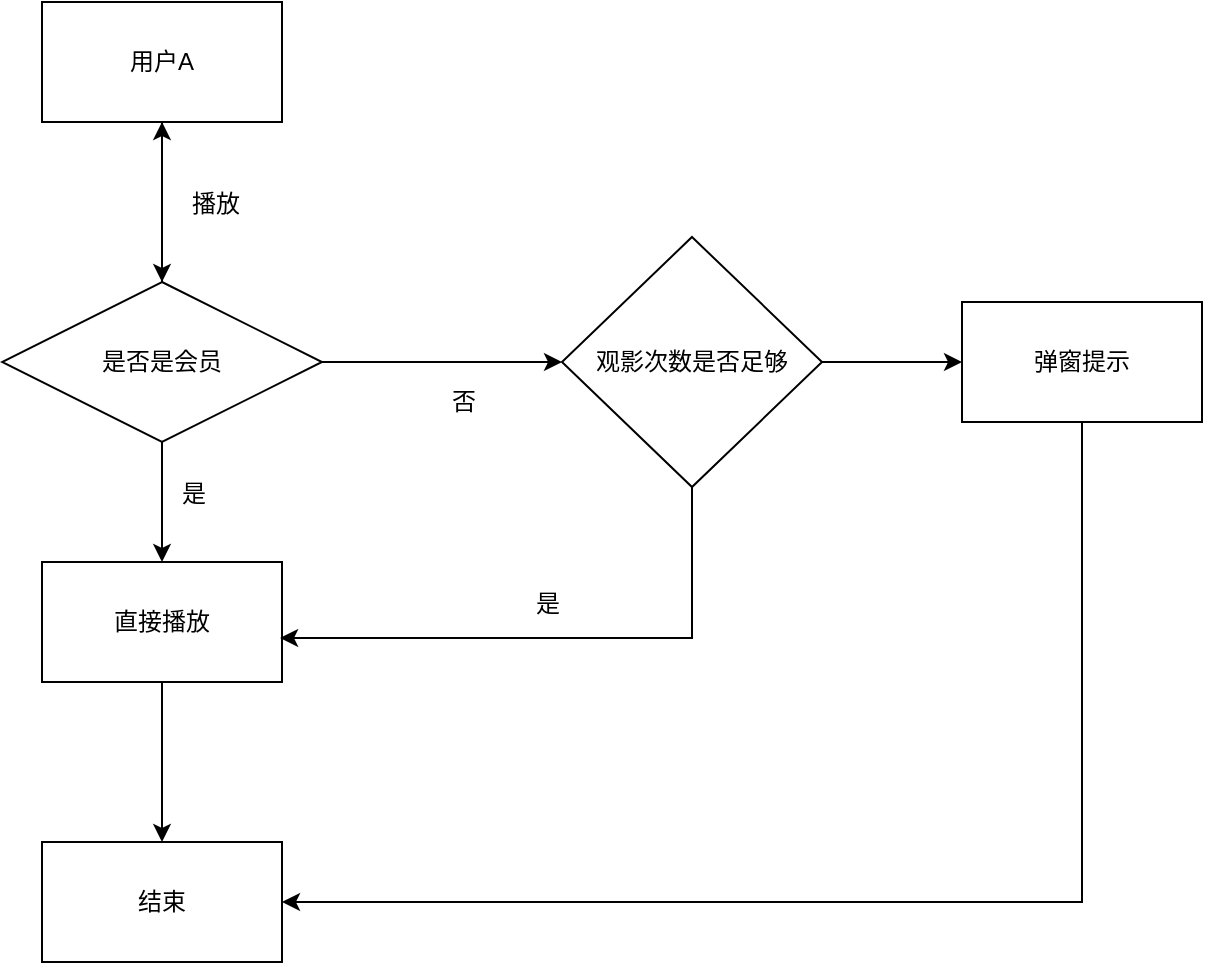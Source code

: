 <mxfile version="10.8.0" type="github"><diagram name="Page-1" id="c7488fd3-1785-93aa-aadb-54a6760d102a"><mxGraphModel dx="1000" dy="593" grid="1" gridSize="10" guides="1" tooltips="1" connect="1" arrows="1" fold="1" page="1" pageScale="1" pageWidth="1100" pageHeight="850" background="#ffffff" math="0" shadow="0"><root><mxCell id="0"/><mxCell id="1" parent="0"/><mxCell id="6GlMFwuCIcTMJLhDePXr-27" style="edgeStyle=orthogonalEdgeStyle;rounded=0;orthogonalLoop=1;jettySize=auto;html=1;" edge="1" parent="1" source="6GlMFwuCIcTMJLhDePXr-25"><mxGeometry relative="1" as="geometry"><mxPoint x="420" y="190" as="targetPoint"/></mxGeometry></mxCell><mxCell id="6GlMFwuCIcTMJLhDePXr-25" value="用户A" style="rounded=0;whiteSpace=wrap;html=1;" vertex="1" parent="1"><mxGeometry x="360" y="50" width="120" height="60" as="geometry"/></mxCell><mxCell id="6GlMFwuCIcTMJLhDePXr-40" value="" style="edgeStyle=orthogonalEdgeStyle;rounded=0;orthogonalLoop=1;jettySize=auto;html=1;" edge="1" parent="1" source="6GlMFwuCIcTMJLhDePXr-39" target="6GlMFwuCIcTMJLhDePXr-25"><mxGeometry relative="1" as="geometry"/></mxCell><mxCell id="6GlMFwuCIcTMJLhDePXr-45" style="edgeStyle=orthogonalEdgeStyle;rounded=0;orthogonalLoop=1;jettySize=auto;html=1;exitX=0.5;exitY=1;exitDx=0;exitDy=0;" edge="1" parent="1" source="6GlMFwuCIcTMJLhDePXr-39" target="6GlMFwuCIcTMJLhDePXr-43"><mxGeometry relative="1" as="geometry"/></mxCell><mxCell id="6GlMFwuCIcTMJLhDePXr-47" style="edgeStyle=orthogonalEdgeStyle;rounded=0;orthogonalLoop=1;jettySize=auto;html=1;exitX=1;exitY=0.5;exitDx=0;exitDy=0;entryX=0;entryY=0.5;entryDx=0;entryDy=0;" edge="1" parent="1" source="6GlMFwuCIcTMJLhDePXr-39"><mxGeometry relative="1" as="geometry"><mxPoint x="620" y="230" as="targetPoint"/></mxGeometry></mxCell><mxCell id="6GlMFwuCIcTMJLhDePXr-39" value="是否是会员" style="rhombus;whiteSpace=wrap;html=1;" vertex="1" parent="1"><mxGeometry x="340" y="190" width="160" height="80" as="geometry"/></mxCell><mxCell id="6GlMFwuCIcTMJLhDePXr-57" style="edgeStyle=orthogonalEdgeStyle;rounded=0;orthogonalLoop=1;jettySize=auto;html=1;" edge="1" parent="1" source="6GlMFwuCIcTMJLhDePXr-43" target="6GlMFwuCIcTMJLhDePXr-56"><mxGeometry relative="1" as="geometry"/></mxCell><mxCell id="6GlMFwuCIcTMJLhDePXr-43" value="直接播放&lt;br&gt;" style="rounded=0;whiteSpace=wrap;html=1;" vertex="1" parent="1"><mxGeometry x="360" y="330" width="120" height="60" as="geometry"/></mxCell><mxCell id="6GlMFwuCIcTMJLhDePXr-46" value="播放" style="text;html=1;resizable=0;points=[];autosize=1;align=left;verticalAlign=top;spacingTop=-4;" vertex="1" parent="1"><mxGeometry x="433" y="141" width="40" height="20" as="geometry"/></mxCell><mxCell id="6GlMFwuCIcTMJLhDePXr-48" value="否" style="text;html=1;resizable=0;points=[];autosize=1;align=left;verticalAlign=top;spacingTop=-4;" vertex="1" parent="1"><mxGeometry x="563" y="240" width="30" height="20" as="geometry"/></mxCell><mxCell id="6GlMFwuCIcTMJLhDePXr-49" value="是" style="text;html=1;resizable=0;points=[];autosize=1;align=left;verticalAlign=top;spacingTop=-4;" vertex="1" parent="1"><mxGeometry x="428" y="286" width="30" height="20" as="geometry"/></mxCell><mxCell id="6GlMFwuCIcTMJLhDePXr-51" style="edgeStyle=orthogonalEdgeStyle;rounded=0;orthogonalLoop=1;jettySize=auto;html=1;entryX=0.992;entryY=0.633;entryDx=0;entryDy=0;entryPerimeter=0;" edge="1" parent="1" source="6GlMFwuCIcTMJLhDePXr-50" target="6GlMFwuCIcTMJLhDePXr-43"><mxGeometry relative="1" as="geometry"><Array as="points"><mxPoint x="685" y="368"/></Array></mxGeometry></mxCell><mxCell id="6GlMFwuCIcTMJLhDePXr-55" style="edgeStyle=orthogonalEdgeStyle;rounded=0;orthogonalLoop=1;jettySize=auto;html=1;entryX=0;entryY=0.5;entryDx=0;entryDy=0;" edge="1" parent="1" source="6GlMFwuCIcTMJLhDePXr-50" target="6GlMFwuCIcTMJLhDePXr-54"><mxGeometry relative="1" as="geometry"/></mxCell><mxCell id="6GlMFwuCIcTMJLhDePXr-50" value="观影次数是否足够" style="rhombus;whiteSpace=wrap;html=1;" vertex="1" parent="1"><mxGeometry x="620" y="167.5" width="130" height="125" as="geometry"/></mxCell><mxCell id="6GlMFwuCIcTMJLhDePXr-52" value="是" style="text;html=1;resizable=0;points=[];autosize=1;align=left;verticalAlign=top;spacingTop=-4;" vertex="1" parent="1"><mxGeometry x="605" y="341" width="30" height="20" as="geometry"/></mxCell><mxCell id="6GlMFwuCIcTMJLhDePXr-58" style="edgeStyle=orthogonalEdgeStyle;rounded=0;orthogonalLoop=1;jettySize=auto;html=1;entryX=1;entryY=0.5;entryDx=0;entryDy=0;" edge="1" parent="1" source="6GlMFwuCIcTMJLhDePXr-54" target="6GlMFwuCIcTMJLhDePXr-56"><mxGeometry relative="1" as="geometry"><Array as="points"><mxPoint x="880" y="500"/></Array></mxGeometry></mxCell><mxCell id="6GlMFwuCIcTMJLhDePXr-54" value="弹窗提示" style="rounded=0;whiteSpace=wrap;html=1;" vertex="1" parent="1"><mxGeometry x="820" y="200" width="120" height="60" as="geometry"/></mxCell><mxCell id="6GlMFwuCIcTMJLhDePXr-56" value="结束" style="rounded=0;whiteSpace=wrap;html=1;" vertex="1" parent="1"><mxGeometry x="360" y="470" width="120" height="60" as="geometry"/></mxCell></root></mxGraphModel></diagram></mxfile>